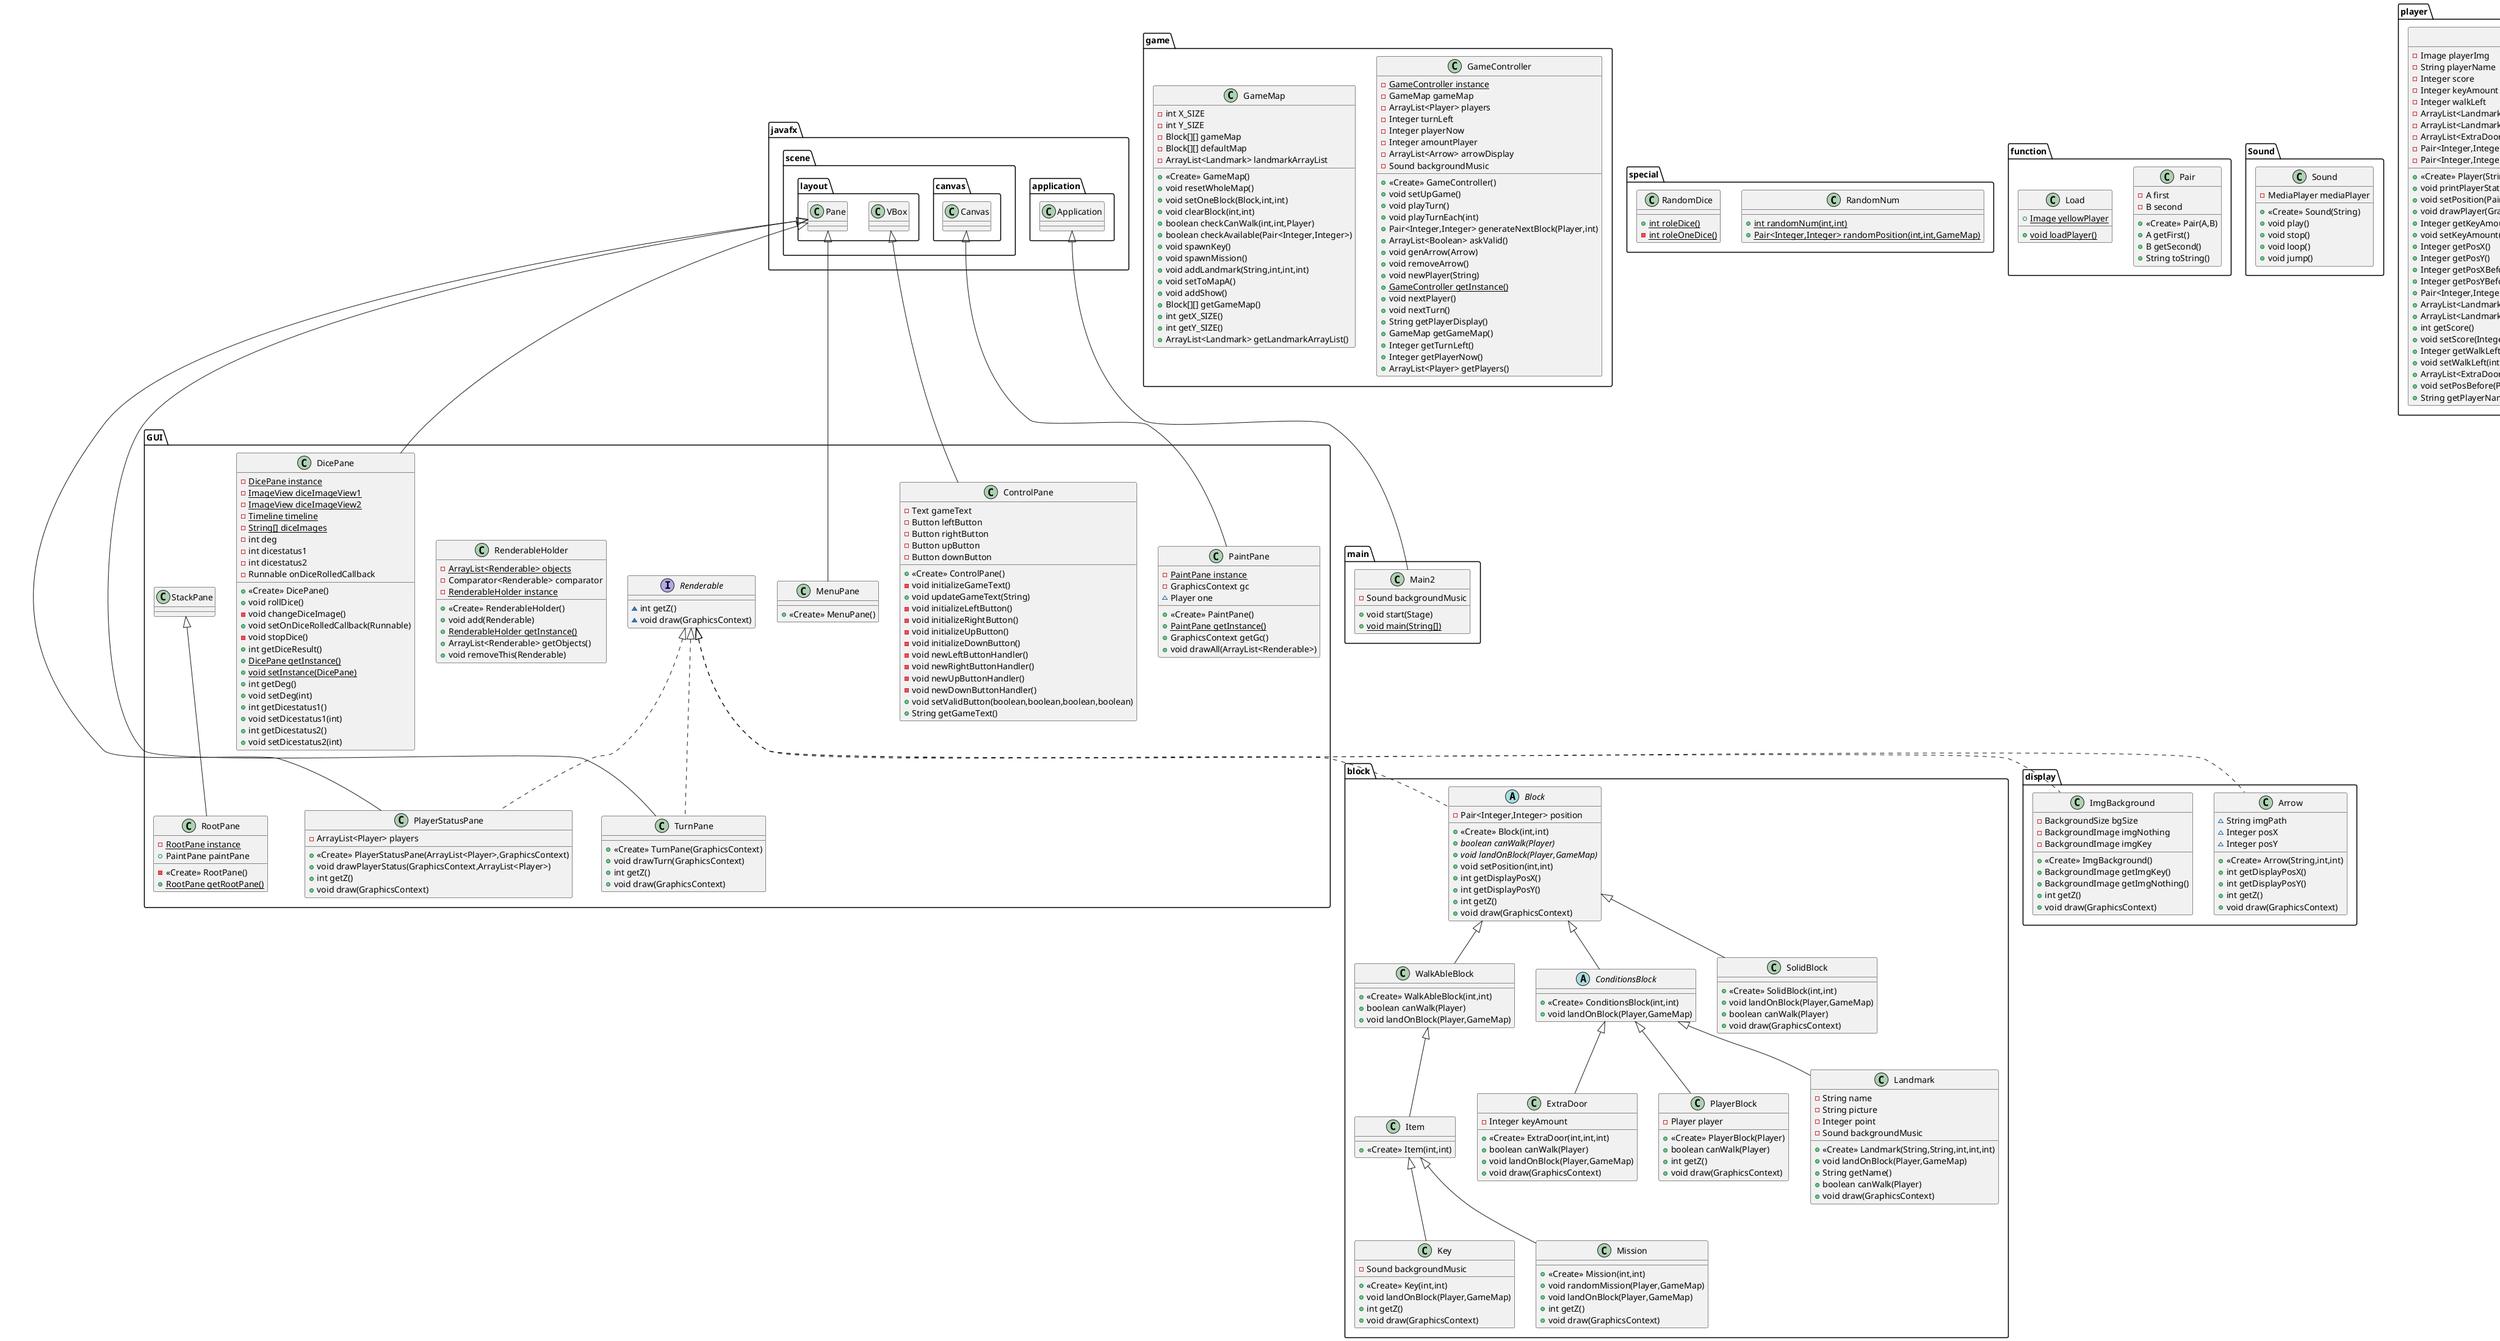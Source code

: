 @startuml
class GUI.PlayerStatusPane {
- ArrayList<Player> players
+ <<Create>> PlayerStatusPane(ArrayList<Player>,GraphicsContext)
+ void drawPlayerStatus(GraphicsContext,ArrayList<Player>)
+ int getZ()
+ void draw(GraphicsContext)
}
class main.Main2 {
- Sound backgroundMusic
+ void start(Stage)
+ {static} void main(String[])
}
class game.GameController {
- {static} GameController instance
- GameMap gameMap
- ArrayList<Player> players
- Integer turnLeft
- Integer playerNow
- Integer amountPlayer
- ArrayList<Arrow> arrowDisplay
- Sound backgroundMusic
+ <<Create>> GameController()
+ void setUpGame()
+ void playTurn()
+ void playTurnEach(int)
+ Pair<Integer,Integer> generateNextBlock(Player,int)
+ ArrayList<Boolean> askValid()
+ void genArrow(Arrow)
+ void removeArrow()
+ void newPlayer(String)
+ {static} GameController getInstance()
+ void nextPlayer()
+ void nextTurn()
+ String getPlayerDisplay()
+ GameMap getGameMap()
+ Integer getTurnLeft()
+ Integer getPlayerNow()
+ ArrayList<Player> getPlayers()
}
class special.RandomNum {
+ {static} int randomNum(int,int)
+ {static} Pair<Integer,Integer> randomPosition(int,int,GameMap)
}
class function.Pair {
- A first
- B second
+ <<Create>> Pair(A,B)
+ A getFirst()
+ B getSecond()
+ String toString()
}
class block.Key {
- Sound backgroundMusic
+ <<Create>> Key(int,int)
+ void landOnBlock(Player,GameMap)
+ int getZ()
+ void draw(GraphicsContext)
}
class display.Arrow {
~ String imgPath
~ Integer posX
~ Integer posY
+ <<Create>> Arrow(String,int,int)
+ int getDisplayPosX()
+ int getDisplayPosY()
+ int getZ()
+ void draw(GraphicsContext)
}
class special.RandomDice {
+ {static} int roleDice()
- {static} int roleOneDice()
}
abstract class block.Block {
- Pair<Integer,Integer> position
+ <<Create>> Block(int,int)
+ {abstract}boolean canWalk(Player)
+ {abstract}void landOnBlock(Player,GameMap)
+ void setPosition(int,int)
+ int getDisplayPosX()
+ int getDisplayPosY()
+ int getZ()
+ void draw(GraphicsContext)
}
class block.PlayerBlock {
- Player player
+ <<Create>> PlayerBlock(Player)
+ boolean canWalk(Player)
+ int getZ()
+ void draw(GraphicsContext)
}
class GUI.PaintPane {
- {static} PaintPane instance
- GraphicsContext gc
~ Player one
+ <<Create>> PaintPane()
+ {static} PaintPane getInstance()
+ GraphicsContext getGc()
+ void drawAll(ArrayList<Renderable>)
}
class GUI.DicePane {
- {static} DicePane instance
- {static} ImageView diceImageView1
- {static} ImageView diceImageView2
- {static} Timeline timeline
- {static} String[] diceImages
- int deg
- int dicestatus1
- int dicestatus2
- Runnable onDiceRolledCallback
+ <<Create>> DicePane()
+ void rollDice()
- void changeDiceImage()
+ void setOnDiceRolledCallback(Runnable)
- void stopDice()
+ int getDiceResult()
+ {static} DicePane getInstance()
+ {static} void setInstance(DicePane)
+ int getDeg()
+ void setDeg(int)
+ int getDicestatus1()
+ void setDicestatus1(int)
+ int getDicestatus2()
+ void setDicestatus2(int)
}
class block.WalkAbleBlock {
+ <<Create>> WalkAbleBlock(int,int)
+ boolean canWalk(Player)
+ void landOnBlock(Player,GameMap)
}
class block.Item {
+ <<Create>> Item(int,int)
}
class Sound.Sound {
- MediaPlayer mediaPlayer
+ <<Create>> Sound(String)
+ void play()
+ void stop()
+ void loop()
+ void jump()
}
class GUI.ControlPane {
- Text gameText
- Button leftButton
- Button rightButton
- Button upButton
- Button downButton
+ <<Create>> ControlPane()
- void initializeGameText()
+ void updateGameText(String)
- void initializeLeftButton()
- void initializeRightButton()
- void initializeUpButton()
- void initializeDownButton()
- void newLeftButtonHandler()
- void newRightButtonHandler()
- void newUpButtonHandler()
- void newDownButtonHandler()
+ void setValidButton(boolean,boolean,boolean,boolean)
+ String getGameText()
}
interface GUI.Renderable {
~ int getZ()
~ void draw(GraphicsContext)
}
class GUI.RenderableHolder {
- {static} ArrayList<Renderable> objects
- Comparator<Renderable> comparator
- {static} RenderableHolder instance
+ <<Create>> RenderableHolder()
+ void add(Renderable)
+ {static} RenderableHolder getInstance()
+ ArrayList<Renderable> getObjects()
+ void removeThis(Renderable)
}
class block.Landmark {
- String name
- String picture
- Integer point
- Sound backgroundMusic
+ <<Create>> Landmark(String,String,int,int,int)
+ void landOnBlock(Player,GameMap)
+ String getName()
+ boolean canWalk(Player)
+ void draw(GraphicsContext)
}
abstract class block.ConditionsBlock {
+ <<Create>> ConditionsBlock(int,int)
+ void landOnBlock(Player,GameMap)
}
class display.ImgBackground {
- BackgroundSize bgSize
- BackgroundImage imgNothing
- BackgroundImage imgKey
+ <<Create>> ImgBackground()
+ BackgroundImage getImgKey()
+ BackgroundImage getImgNothing()
+ int getZ()
+ void draw(GraphicsContext)
}
class GUI.MenuPane {
+ <<Create>> MenuPane()
}
class GUI.RootPane {
- {static} RootPane instance
+ PaintPane paintPane
- <<Create>> RootPane()
+ {static} RootPane getRootPane()
}
class function.Load {
+ {static} Image yellowPlayer
+ {static} void loadPlayer()
}
class block.SolidBlock {
+ <<Create>> SolidBlock(int,int)
+ void landOnBlock(Player,GameMap)
+ boolean canWalk(Player)
+ void draw(GraphicsContext)
}
class GUI.TurnPane {
+ <<Create>> TurnPane(GraphicsContext)
+ void drawTurn(GraphicsContext)
+ int getZ()
+ void draw(GraphicsContext)
}
class block.Mission {
+ <<Create>> Mission(int,int)
+ void randomMission(Player,GameMap)
+ void landOnBlock(Player,GameMap)
+ int getZ()
+ void draw(GraphicsContext)
}
class player.Player {
- Image playerImg
- String playerName
- Integer score
- Integer keyAmount
- Integer walkLeft
- ArrayList<Landmark> planetVisit
- ArrayList<Landmark> mission
- ArrayList<ExtraDoor> extraDoor
- Pair<Integer,Integer> position
- Pair<Integer,Integer> posBefore
+ <<Create>> Player(String,int,int)
+ void printPlayerStatus()
+ void setPosition(Pair<Integer,Integer>,GameMap,boolean)
+ void drawPlayer(GraphicsContext,String,int,int)
+ Integer getKeyAmount()
+ void setKeyAmount(int)
+ Integer getPosX()
+ Integer getPosY()
+ Integer getPosXBefore()
+ Integer getPosYBefore()
+ Pair<Integer,Integer> getPosition()
+ ArrayList<Landmark> getMission()
+ ArrayList<Landmark> getPlanetVisit()
+ int getScore()
+ void setScore(Integer)
+ Integer getWalkLeft()
+ void setWalkLeft(int)
+ ArrayList<ExtraDoor> getExtraDoor()
+ void setPosBefore(Pair<Integer,Integer>)
+ String getPlayerName()
}
class game.GameMap {
- int X_SIZE
- int Y_SIZE
- Block[][] gameMap
- Block[][] defaultMap
- ArrayList<Landmark> landmarkArrayList
+ <<Create>> GameMap()
+ void resetWholeMap()
+ void setOneBlock(Block,int,int)
+ void clearBlock(int,int)
+ boolean checkCanWalk(int,int,Player)
+ boolean checkAvailable(Pair<Integer,Integer>)
+ void spawnKey()
+ void spawnMission()
+ void addLandmark(String,int,int,int)
+ void setToMapA()
+ void addShow()
+ Block[][] getGameMap()
+ int getX_SIZE()
+ int getY_SIZE()
+ ArrayList<Landmark> getLandmarkArrayList()
}
class block.ExtraDoor {
- Integer keyAmount
+ <<Create>> ExtraDoor(int,int,int)
+ boolean canWalk(Player)
+ void landOnBlock(Player,GameMap)
+ void draw(GraphicsContext)
}


GUI.Renderable <|.. GUI.PlayerStatusPane
javafx.scene.layout.Pane <|-- GUI.PlayerStatusPane
javafx.application.Application <|-- main.Main2
block.Item <|-- block.Key
GUI.Renderable <|.. display.Arrow
GUI.Renderable <|.. block.Block
block.ConditionsBlock <|-- block.PlayerBlock
javafx.scene.canvas.Canvas <|-- GUI.PaintPane
javafx.scene.layout.Pane <|-- GUI.DicePane
block.Block <|-- block.WalkAbleBlock
block.WalkAbleBlock <|-- block.Item
javafx.scene.layout.VBox <|-- GUI.ControlPane
block.ConditionsBlock <|-- block.Landmark
block.Block <|-- block.ConditionsBlock
GUI.Renderable <|.. display.ImgBackground
javafx.scene.layout.Pane <|-- GUI.MenuPane
GUI.StackPane <|-- GUI.RootPane
block.Block <|-- block.SolidBlock
GUI.Renderable <|.. GUI.TurnPane
javafx.scene.layout.Pane <|-- GUI.TurnPane
block.Item <|-- block.Mission
block.ConditionsBlock <|-- block.ExtraDoor
@enduml